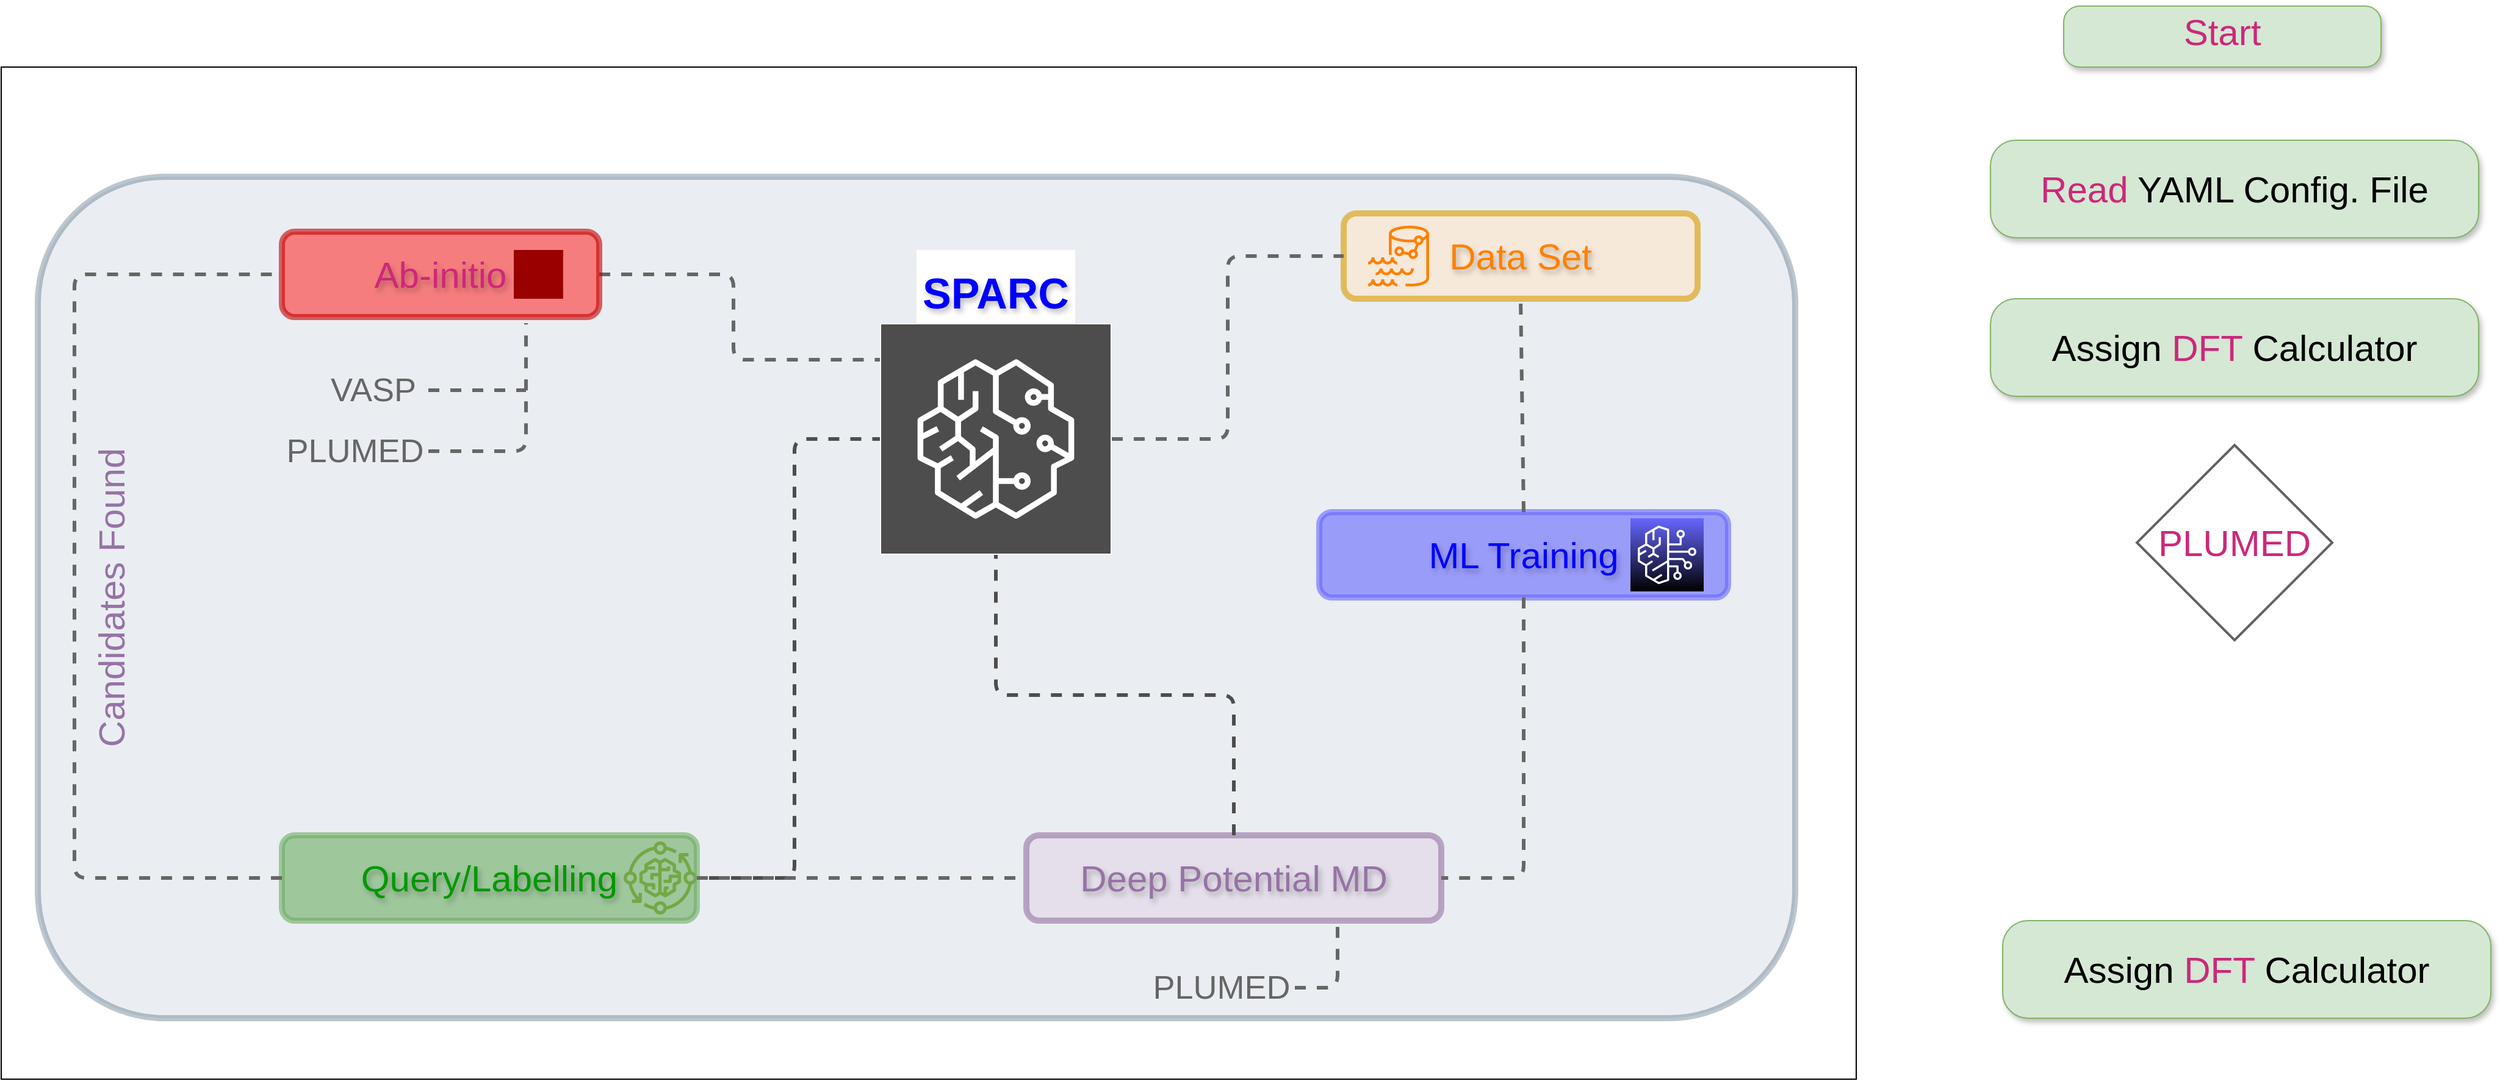 <mxfile>
    <diagram id="3U8QMDnmNgkDsT2oybus" name="Page-1">
        <mxGraphModel dx="2838" dy="2391" grid="1" gridSize="10" guides="1" tooltips="1" connect="1" arrows="1" fold="1" page="1" pageScale="1" pageWidth="1100" pageHeight="850" math="0" shadow="0">
            <root>
                <mxCell id="0"/>
                <mxCell id="1" parent="0"/>
                <mxCell id="76" value="" style="rounded=0;whiteSpace=wrap;html=1;" vertex="1" parent="1">
                    <mxGeometry x="-1080" y="60" width="1520" height="830" as="geometry"/>
                </mxCell>
                <mxCell id="69" value="" style="rounded=1;whiteSpace=wrap;html=1;fillColor=#bac8d3;opacity=30;strokeColor=#23445d;strokeWidth=5;align=center;labelPosition=center;verticalLabelPosition=middle;verticalAlign=middle;textShadow=1;shadow=0;" vertex="1" parent="1">
                    <mxGeometry x="-1050" y="150" width="1440" height="690" as="geometry"/>
                </mxCell>
                <mxCell id="2" value="&lt;span style=&quot;line-height: 130%;&quot;&gt;&lt;font style=&quot;color: rgb(204, 40, 122); font-size: 30px;&quot;&gt;Start&lt;/font&gt;&lt;/span&gt;" style="whiteSpace=wrap;html=1;fillColor=#d5e8d4;strokeColor=#82b366;rounded=1;arcSize=26;shadow=1;verticalAlign=middle;" parent="1" vertex="1">
                    <mxGeometry x="610" y="10" width="260" height="50" as="geometry"/>
                </mxCell>
                <mxCell id="3" value="&lt;font style=&quot;font-size: 30px;&quot;&gt;&lt;font style=&quot;color: rgb(204, 40, 122);&quot;&gt;Read&lt;/font&gt; YAML Config. File&lt;/font&gt;" style="whiteSpace=wrap;html=1;fillColor=#d5e8d4;strokeColor=#82b366;rounded=1;arcSize=26;shadow=1;verticalAlign=middle;fontSize=12;" parent="1" vertex="1">
                    <mxGeometry x="550" y="120" width="400" height="80" as="geometry"/>
                </mxCell>
                <mxCell id="25" style="html=1;dashed=1;strokeWidth=3;endArrow=none;endFill=0;edgeStyle=elbowEdgeStyle;strokeColor=#666666;" parent="1" source="12" target="11" edge="1">
                    <mxGeometry relative="1" as="geometry">
                        <mxPoint x="-480" y="340" as="targetPoint"/>
                        <Array as="points">
                            <mxPoint x="-480" y="300"/>
                        </Array>
                    </mxGeometry>
                </mxCell>
                <mxCell id="12" value="&lt;font style=&quot;color: rgb(204, 40, 122); font-size: 30px;&quot;&gt;Ab-initio&lt;/font&gt;" style="rounded=1;whiteSpace=wrap;html=1;fillColor=#FF3333;opacity=60;strokeColor=#C20000;strokeWidth=5;align=center;labelPosition=center;verticalLabelPosition=middle;verticalAlign=middle;textShadow=1;" parent="1" vertex="1">
                    <mxGeometry x="-850" y="195" width="260" height="70" as="geometry"/>
                </mxCell>
                <mxCell id="14" value="&lt;font style=&quot;font-size: 35px;&quot;&gt;SPARC&lt;/font&gt;" style="text;html=1;align=center;verticalAlign=middle;whiteSpace=wrap;rounded=0;fillColor=default;fontColor=#0000FF;fontStyle=1;labelBorderColor=none;labelBackgroundColor=none;textShadow=1;" parent="1" vertex="1">
                    <mxGeometry x="-330" y="210" width="130" height="70" as="geometry"/>
                </mxCell>
                <mxCell id="13" value="" style="points=[];aspect=fixed;html=1;align=center;shadow=0;dashed=0;fillColor=#990000;strokeColor=none;shape=mxgraph.alibaba_cloud.petadata_hybriddb_for_mysql;" parent="1" vertex="1">
                    <mxGeometry x="-660" y="210" width="40.42" height="40" as="geometry"/>
                </mxCell>
                <mxCell id="11" value="" style="sketch=0;outlineConnect=0;fontColor=#232F3E;gradientColor=none;strokeColor=#ffffff;fillColor=#4D4D4D;dashed=0;verticalLabelPosition=middle;verticalAlign=bottom;align=center;html=1;whiteSpace=wrap;fontSize=10;fontStyle=1;spacing=3;shape=mxgraph.aws4.productIcon;prIcon=mxgraph.aws4.sagemaker;" parent="1" vertex="1">
                    <mxGeometry x="-360" y="270" width="190" height="190" as="geometry"/>
                </mxCell>
                <mxCell id="19" value="&lt;font style=&quot;color: rgb(102, 102, 102);&quot;&gt;VASP&lt;/font&gt;" style="text;html=1;align=center;verticalAlign=middle;whiteSpace=wrap;rounded=0;fontColor=#808080;fontStyle=0;fontFamily=Helvetica;fontSize=27;" parent="1" vertex="1">
                    <mxGeometry x="-820" y="310" width="90" height="30" as="geometry"/>
                </mxCell>
                <mxCell id="22" style="html=1;dashed=1;endArrow=none;endFill=0;strokeWidth=3;exitX=1;exitY=0.5;exitDx=0;exitDy=0;strokeColor=#666666;" parent="1" source="21" edge="1">
                    <mxGeometry relative="1" as="geometry">
                        <mxPoint x="-650" y="270" as="targetPoint"/>
                        <mxPoint x="-780" y="460" as="sourcePoint"/>
                        <Array as="points">
                            <mxPoint x="-650" y="375"/>
                        </Array>
                    </mxGeometry>
                </mxCell>
                <mxCell id="21" value="&lt;font style=&quot;color: rgb(102, 102, 102);&quot;&gt;PLUMED&lt;/font&gt;" style="text;html=1;align=center;verticalAlign=middle;whiteSpace=wrap;rounded=0;fontColor=#808080;fontStyle=0;fontFamily=Helvetica;fontSize=27;" parent="1" vertex="1">
                    <mxGeometry x="-850" y="360" width="120" height="30" as="geometry"/>
                </mxCell>
                <mxCell id="24" value="" style="endArrow=none;dashed=1;html=1;strokeWidth=3;exitX=1;exitY=0.5;exitDx=0;exitDy=0;strokeColor=#666666;" parent="1" source="19" edge="1">
                    <mxGeometry width="50" height="50" relative="1" as="geometry">
                        <mxPoint x="-560" y="610" as="sourcePoint"/>
                        <mxPoint x="-650" y="325" as="targetPoint"/>
                    </mxGeometry>
                </mxCell>
                <mxCell id="27" value="" style="sketch=0;outlineConnect=0;fontColor=#232F3E;gradientColor=none;fillColor=#7AA116;strokeColor=none;dashed=0;verticalLabelPosition=bottom;verticalAlign=top;align=center;html=1;fontSize=12;fontStyle=0;aspect=fixed;pointerEvents=1;shape=mxgraph.aws4.iot_greengrass_component_machine_learning;" parent="1" vertex="1">
                    <mxGeometry x="-570" y="695" width="60" height="60" as="geometry"/>
                </mxCell>
                <mxCell id="29" value="&lt;font style=&quot;font-size: 30px; color: rgb(0, 0, 255);&quot;&gt;ML Training&lt;/font&gt;" style="rounded=1;whiteSpace=wrap;html=1;fillColor=#6666FF;opacity=60;strokeColor=#6666FF;strokeWidth=5;align=center;labelPosition=center;verticalLabelPosition=middle;verticalAlign=middle;textShadow=1;" parent="1" vertex="1">
                    <mxGeometry y="425" width="335" height="70" as="geometry"/>
                </mxCell>
                <mxCell id="34" value="" style="sketch=0;points=[[0,0,0],[0.25,0,0],[0.5,0,0],[0.75,0,0],[1,0,0],[0,1,0],[0.25,1,0],[0.5,1,0],[0.75,1,0],[1,1,0],[0,0.25,0],[0,0.5,0],[0,0.75,0],[1,0.25,0],[1,0.5,0],[1,0.75,0]];outlineConnect=0;fontColor=#232F3E;fillColor=#6666FF;strokeColor=#ffffff;dashed=0;verticalLabelPosition=bottom;verticalAlign=top;align=center;html=1;fontSize=12;fontStyle=0;aspect=fixed;shape=mxgraph.aws4.resourceIcon;resIcon=mxgraph.aws4.bedrock;gradientColor=default;" parent="1" vertex="1">
                    <mxGeometry x="255" y="430" width="60" height="60" as="geometry"/>
                </mxCell>
                <mxCell id="38" value="&lt;font style=&quot;font-size: 30px; color: rgb(255, 128, 0);&quot;&gt;Data Set&lt;/font&gt;" style="rounded=1;whiteSpace=wrap;html=1;fillColor=#ffe6cc;opacity=60;strokeColor=#d79b00;strokeWidth=5;align=center;labelPosition=center;verticalLabelPosition=middle;verticalAlign=middle;textShadow=1;" parent="1" vertex="1">
                    <mxGeometry x="20" y="180" width="290" height="70" as="geometry"/>
                </mxCell>
                <mxCell id="39" value="" style="sketch=0;outlineConnect=0;fontColor=#232F3E;gradientColor=none;fillColor=#FF8000;strokeColor=none;dashed=0;verticalLabelPosition=bottom;verticalAlign=top;align=center;html=1;fontSize=12;fontStyle=0;aspect=fixed;pointerEvents=1;shape=mxgraph.aws4.redshift_data_sharing_governance;shadow=0;fontFamily=Helvetica;" parent="1" vertex="1">
                    <mxGeometry x="40" y="190" width="50" height="50" as="geometry"/>
                </mxCell>
                <mxCell id="42" value="" style="endArrow=none;dashed=1;html=1;fontFamily=Helvetica;fontSize=12;fontColor=#232F3E;fontStyle=0;entryX=0;entryY=0.5;entryDx=0;entryDy=0;edgeStyle=elbowEdgeStyle;strokeWidth=3;endFill=0;strokeColor=#666666;" parent="1" source="11" target="38" edge="1">
                    <mxGeometry width="50" height="50" relative="1" as="geometry">
                        <mxPoint x="-120" y="460" as="sourcePoint"/>
                        <mxPoint x="-70" y="410" as="targetPoint"/>
                    </mxGeometry>
                </mxCell>
                <mxCell id="44" value="" style="endArrow=none;dashed=1;html=1;strokeWidth=3;fontFamily=Helvetica;fontSize=12;fontColor=#232F3E;fontStyle=0;entryX=0.5;entryY=1;entryDx=0;entryDy=0;exitX=0.5;exitY=0;exitDx=0;exitDy=0;strokeColor=#666666;" parent="1" source="29" target="38" edge="1">
                    <mxGeometry width="50" height="50" relative="1" as="geometry">
                        <mxPoint x="400" y="380" as="sourcePoint"/>
                        <mxPoint x="220" y="250" as="targetPoint"/>
                    </mxGeometry>
                </mxCell>
                <mxCell id="45" value="&lt;font style=&quot;font-size: 30px;&quot;&gt;Deep Potential MD&lt;/font&gt;" style="rounded=1;whiteSpace=wrap;html=1;fillColor=#e1d5e7;opacity=60;strokeColor=#9673A6;strokeWidth=5;align=center;labelPosition=center;verticalLabelPosition=middle;verticalAlign=middle;textShadow=1;fontColor=#9673A6;" parent="1" vertex="1">
                    <mxGeometry x="-240" y="690" width="340" height="70" as="geometry"/>
                </mxCell>
                <mxCell id="46" value="" style="endArrow=none;dashed=1;html=1;strokeWidth=3;fontFamily=Helvetica;fontSize=12;fontColor=#232F3E;fontStyle=0;exitX=0.5;exitY=1;exitDx=0;exitDy=0;entryX=1;entryY=0.5;entryDx=0;entryDy=0;edgeStyle=orthogonalEdgeStyle;strokeColor=#666666;" parent="1" source="29" target="45" edge="1">
                    <mxGeometry width="50" height="50" relative="1" as="geometry">
                        <mxPoint x="-120" y="460" as="sourcePoint"/>
                        <mxPoint x="180" y="720" as="targetPoint"/>
                    </mxGeometry>
                </mxCell>
                <mxCell id="79" style="edgeStyle=elbowEdgeStyle;html=1;dashed=1;strokeWidth=3;endArrow=none;endFill=0;strokeColor=#4D4D4D;" edge="1" parent="1" target="11">
                    <mxGeometry relative="1" as="geometry">
                        <mxPoint x="-500" y="725" as="sourcePoint"/>
                    </mxGeometry>
                </mxCell>
                <mxCell id="47" value="&lt;font style=&quot;font-size: 30px; color: rgb(0, 153, 0);&quot;&gt;Query/Labelling&lt;/font&gt;" style="rounded=1;whiteSpace=wrap;html=1;fillColor=#6FAD64;opacity=60;strokeColor=#6FAD64;strokeWidth=5;align=center;labelPosition=center;verticalLabelPosition=middle;verticalAlign=middle;textShadow=1;" parent="1" vertex="1">
                    <mxGeometry x="-850" y="690" width="340" height="70" as="geometry"/>
                </mxCell>
                <mxCell id="49" value="" style="endArrow=none;dashed=1;html=1;strokeWidth=3;fontFamily=Helvetica;fontSize=12;fontColor=#232F3E;fontStyle=0;exitX=1;exitY=0.5;exitDx=0;exitDy=0;entryX=0;entryY=0.5;entryDx=0;entryDy=0;strokeColor=#666666;" parent="1" source="47" target="45" edge="1">
                    <mxGeometry width="50" height="50" relative="1" as="geometry">
                        <mxPoint x="-120" y="460" as="sourcePoint"/>
                        <mxPoint x="-70" y="410" as="targetPoint"/>
                    </mxGeometry>
                </mxCell>
                <mxCell id="50" value="" style="endArrow=none;dashed=1;html=1;fontFamily=Helvetica;fontSize=12;fontColor=#232F3E;fontStyle=0;entryX=0;entryY=0.5;entryDx=0;entryDy=0;exitX=0;exitY=0.5;exitDx=0;exitDy=0;edgeStyle=elbowEdgeStyle;strokeWidth=3;strokeColor=#666666;" parent="1" source="47" target="12" edge="1">
                    <mxGeometry width="50" height="50" relative="1" as="geometry">
                        <mxPoint x="-1050" y="290" as="sourcePoint"/>
                        <mxPoint x="-1000" y="240" as="targetPoint"/>
                        <Array as="points">
                            <mxPoint x="-1020" y="480"/>
                        </Array>
                    </mxGeometry>
                </mxCell>
                <mxCell id="51" value="&lt;font style=&quot;color: rgb(102, 102, 102);&quot;&gt;PLUMED&lt;/font&gt;" style="text;html=1;align=center;verticalAlign=middle;whiteSpace=wrap;rounded=0;fontColor=#808080;fontStyle=0;fontFamily=Helvetica;fontSize=27;" parent="1" vertex="1">
                    <mxGeometry x="-140" y="800" width="120" height="30" as="geometry"/>
                </mxCell>
                <mxCell id="52" style="html=1;dashed=1;endArrow=none;endFill=0;strokeWidth=3;exitX=1;exitY=0.5;exitDx=0;exitDy=0;entryX=0.75;entryY=1;entryDx=0;entryDy=0;strokeColor=#666666;" parent="1" source="51" target="45" edge="1">
                    <mxGeometry relative="1" as="geometry">
                        <mxPoint x="10" y="800" as="targetPoint"/>
                        <mxPoint x="-90" y="905" as="sourcePoint"/>
                        <Array as="points">
                            <mxPoint x="15" y="815"/>
                        </Array>
                    </mxGeometry>
                </mxCell>
                <mxCell id="72" value="&lt;font style=&quot;font-size: 30px;&quot;&gt;&lt;font style=&quot;color: rgb(0, 0, 0);&quot;&gt;Assign&lt;/font&gt;&lt;font style=&quot;color: rgb(204, 40, 122);&quot;&gt; DFT&lt;/font&gt; Calculator&lt;/font&gt;" style="whiteSpace=wrap;html=1;fillColor=#d5e8d4;strokeColor=#82b366;rounded=1;arcSize=26;shadow=1;verticalAlign=middle;fontSize=12;" vertex="1" parent="1">
                    <mxGeometry x="550" y="250" width="400" height="80" as="geometry"/>
                </mxCell>
                <mxCell id="73" value="&lt;font style=&quot;font-size: 30px;&quot;&gt;&lt;font style=&quot;color: rgb(0, 0, 0);&quot;&gt;Assign&lt;/font&gt;&lt;font style=&quot;color: rgb(204, 40, 122);&quot;&gt; DFT&lt;/font&gt; Calculator&lt;/font&gt;" style="whiteSpace=wrap;html=1;fillColor=#d5e8d4;strokeColor=#82b366;rounded=1;arcSize=26;shadow=1;verticalAlign=middle;fontSize=12;" vertex="1" parent="1">
                    <mxGeometry x="560" y="760" width="400" height="80" as="geometry"/>
                </mxCell>
                <mxCell id="74" value="&lt;font style=&quot;font-size: 30px; color: rgb(204, 40, 122);&quot;&gt;PLUMED&lt;/font&gt;" style="rhombus;whiteSpace=wrap;html=1;strokeWidth=2;strokeColor=#616161;" vertex="1" parent="1">
                    <mxGeometry x="670" y="370" width="160" height="160" as="geometry"/>
                </mxCell>
                <mxCell id="80" value="" style="endArrow=none;dashed=1;html=1;exitX=0.5;exitY=0;exitDx=0;exitDy=0;edgeStyle=elbowEdgeStyle;elbow=vertical;strokeWidth=3;strokeColor=#4D4D4D;" edge="1" parent="1" source="45" target="11">
                    <mxGeometry width="50" height="50" relative="1" as="geometry">
                        <mxPoint x="-380" y="390" as="sourcePoint"/>
                        <mxPoint x="-330" y="340" as="targetPoint"/>
                    </mxGeometry>
                </mxCell>
                <mxCell id="81" value="&lt;font style=&quot;font-size: 30px;&quot;&gt;Candidates Found&lt;/font&gt;" style="text;html=1;align=center;verticalAlign=middle;whiteSpace=wrap;rounded=0;rotation=-90;fontColor=#9673A6;" vertex="1" parent="1">
                    <mxGeometry x="-1170" y="480" width="360" height="30" as="geometry"/>
                </mxCell>
            </root>
        </mxGraphModel>
    </diagram>
</mxfile>